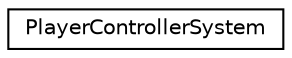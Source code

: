digraph "Graphical Class Hierarchy"
{
 // INTERACTIVE_SVG=YES
 // LATEX_PDF_SIZE
  edge [fontname="Helvetica",fontsize="10",labelfontname="Helvetica",labelfontsize="10"];
  node [fontname="Helvetica",fontsize="10",shape=record];
  rankdir="LR";
  Node0 [label="PlayerControllerSystem",height=0.2,width=0.4,color="black", fillcolor="white", style="filled",URL="$d5/d50/class_player_controller_system.html",tooltip=" "];
}
